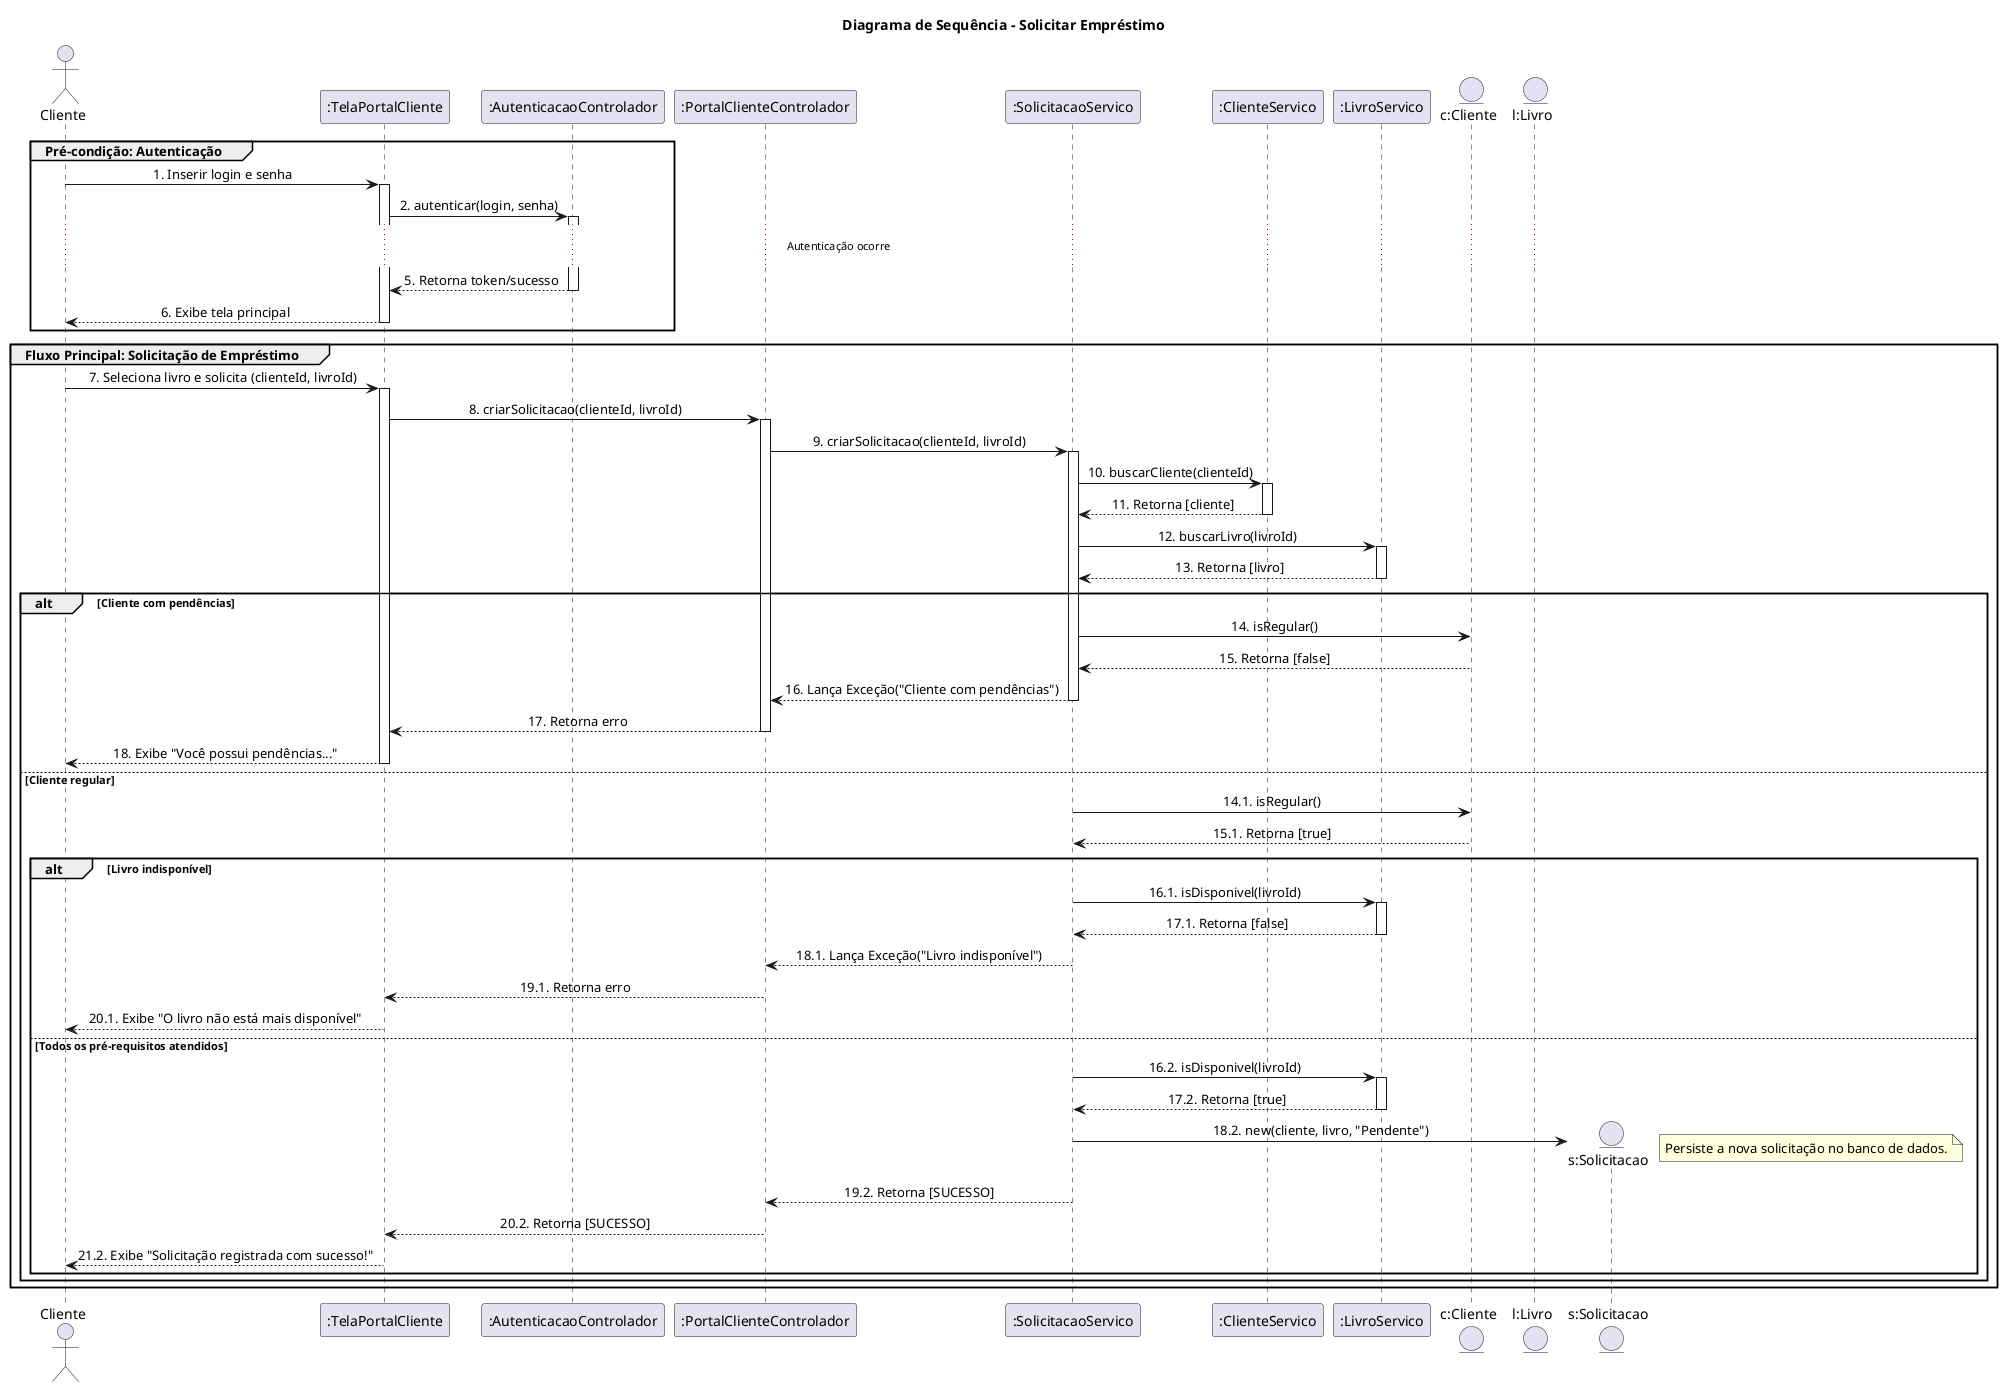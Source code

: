 @startuml
title Diagrama de Sequência - Solicitar Empréstimo

actor Cliente
participant ":TelaPortalCliente" as Tela
participant ":AutenticacaoControlador" as AuthControl
participant ":PortalClienteControlador" as SolicitacaoControl
participant ":SolicitacaoServico" as SolicitacaoSvc
participant ":ClienteServico" as ClienteSvc
participant ":LivroServico" as LivroSvc
entity "c:Cliente" as ClienteEnt
entity "l:Livro" as LivroEnt
entity "s:Solicitacao" as SolicitacaoEnt

skinparam sequenceMessageAlign center

group Pré-condição: Autenticação
    Cliente -> Tela ++ : 1. Inserir login e senha
    Tela -> AuthControl ++ : 2. autenticar(login, senha)
    ... Autenticação ocorre ...
    AuthControl --> Tela -- : 5. Retorna token/sucesso
    Tela --> Cliente -- : 6. Exibe tela principal
end

group Fluxo Principal: Solicitação de Empréstimo

    Cliente -> Tela ++ : 7. Seleciona livro e solicita (clienteId, livroId)
    Tela -> SolicitacaoControl ++ : 8. criarSolicitacao(clienteId, livroId)
    
    ' O Controlador delega a lógica de negócio para o Serviço
    SolicitacaoControl -> SolicitacaoSvc ++ : 9. criarSolicitacao(clienteId, livroId)
    
    ' Passo 1: O Serviço busca as entidades necessárias
    SolicitacaoSvc -> ClienteSvc ++ : 10. buscarCliente(clienteId)
    ClienteSvc --> SolicitacaoSvc -- : 11. Retorna [cliente]
    SolicitacaoSvc -> LivroSvc ++ : 12. buscarLivro(livroId)
    LivroSvc --> SolicitacaoSvc -- : 13. Retorna [livro]

    ' Passo 2: O Serviço executa as validações
    alt Cliente com pendências
        SolicitacaoSvc -> ClienteEnt : 14. isRegular()
        ClienteEnt --> SolicitacaoSvc -- : 15. Retorna [false]
        SolicitacaoSvc --> SolicitacaoControl -- : 16. Lança Exceção("Cliente com pendências")
        SolicitacaoControl --> Tela -- : 17. Retorna erro
        Tela --> Cliente --: 18. Exibe "Você possui pendências..."
    
    else Cliente regular
        SolicitacaoSvc -> ClienteEnt : 14.1. isRegular()
        ClienteEnt --> SolicitacaoSvc -- : 15.1. Retorna [true]
        
        alt Livro indisponível
            SolicitacaoSvc -> LivroSvc ++ : 16.1. isDisponivel(livroId)
            LivroSvc --> SolicitacaoSvc -- : 17.1. Retorna [false]
            SolicitacaoSvc --> SolicitacaoControl -- : 18.1. Lança Exceção("Livro indisponível")
            SolicitacaoControl --> Tela -- : 19.1. Retorna erro
            Tela --> Cliente --: 20.1. Exibe "O livro não está mais disponível"
        
        else Todos os pré-requisitos atendidos
            SolicitacaoSvc -> LivroSvc ++ : 16.2. isDisponivel(livroId)
            LivroSvc --> SolicitacaoSvc -- : 17.2. Retorna [true]
            
            ' Passo 3: O Serviço cria e persiste a nova entidade
            create SolicitacaoEnt
            SolicitacaoSvc -> SolicitacaoEnt : 18.2. new(cliente, livro, "Pendente")
            note right: Persiste a nova solicitação no banco de dados.
            
            SolicitacaoSvc --> SolicitacaoControl -- : 19.2. Retorna [SUCESSO]
            SolicitacaoControl --> Tela -- : 20.2. Retorna [SUCESSO]
            Tela --> Cliente --: 21.2. Exibe "Solicitação registrada com sucesso!"
        end
    end
end
@enduml